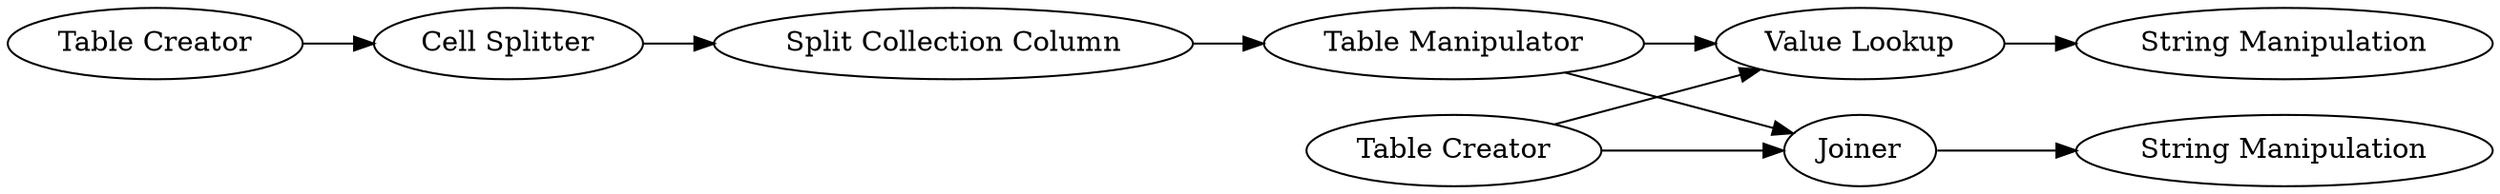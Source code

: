 digraph {
	5 -> 8
	4 -> 5
	8 -> 9
	3 -> 4
	2 -> 6
	5 -> 6
	6 -> 7
	2 -> 8
	1 -> 3
	5 [label="Table Manipulator"]
	1 [label="Table Creator"]
	7 [label="String Manipulation"]
	9 [label="String Manipulation"]
	4 [label="Split Collection Column"]
	6 [label=Joiner]
	8 [label="Value Lookup"]
	3 [label="Cell Splitter"]
	2 [label="Table Creator"]
	rankdir=LR
}

